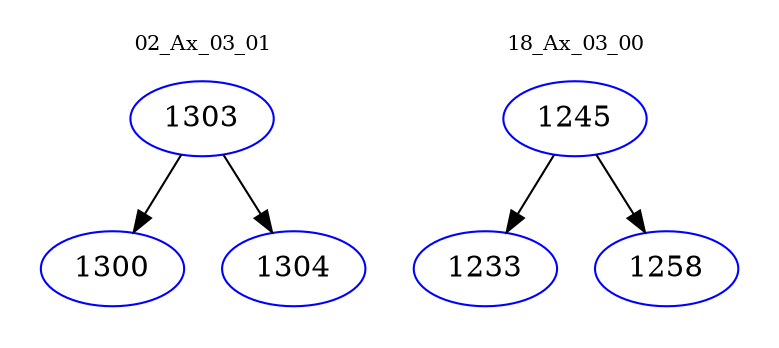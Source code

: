 digraph{
subgraph cluster_0 {
color = white
label = "02_Ax_03_01";
fontsize=10;
T0_1303 [label="1303", color="blue"]
T0_1303 -> T0_1300 [color="black"]
T0_1300 [label="1300", color="blue"]
T0_1303 -> T0_1304 [color="black"]
T0_1304 [label="1304", color="blue"]
}
subgraph cluster_1 {
color = white
label = "18_Ax_03_00";
fontsize=10;
T1_1245 [label="1245", color="blue"]
T1_1245 -> T1_1233 [color="black"]
T1_1233 [label="1233", color="blue"]
T1_1245 -> T1_1258 [color="black"]
T1_1258 [label="1258", color="blue"]
}
}
